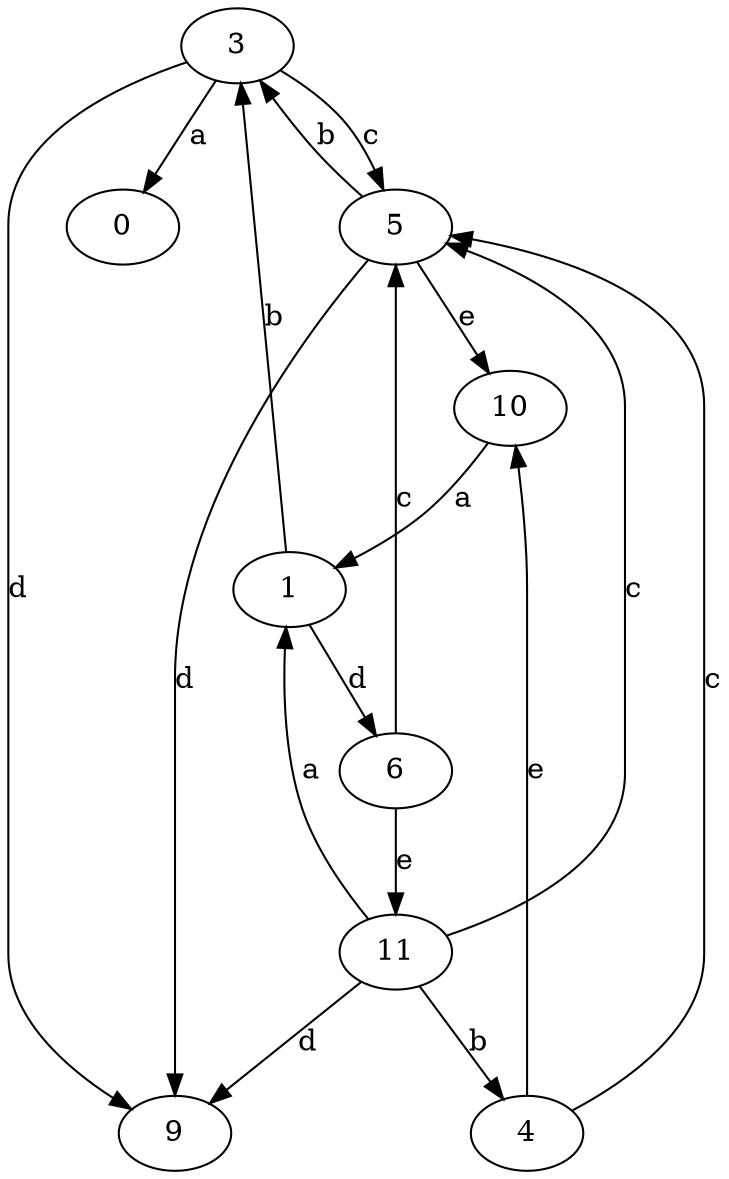 strict digraph  {
0;
1;
3;
4;
5;
6;
9;
10;
11;
1 -> 3  [label=b];
1 -> 6  [label=d];
3 -> 0  [label=a];
3 -> 5  [label=c];
3 -> 9  [label=d];
4 -> 5  [label=c];
4 -> 10  [label=e];
5 -> 3  [label=b];
5 -> 9  [label=d];
5 -> 10  [label=e];
6 -> 5  [label=c];
6 -> 11  [label=e];
10 -> 1  [label=a];
11 -> 1  [label=a];
11 -> 4  [label=b];
11 -> 5  [label=c];
11 -> 9  [label=d];
}
